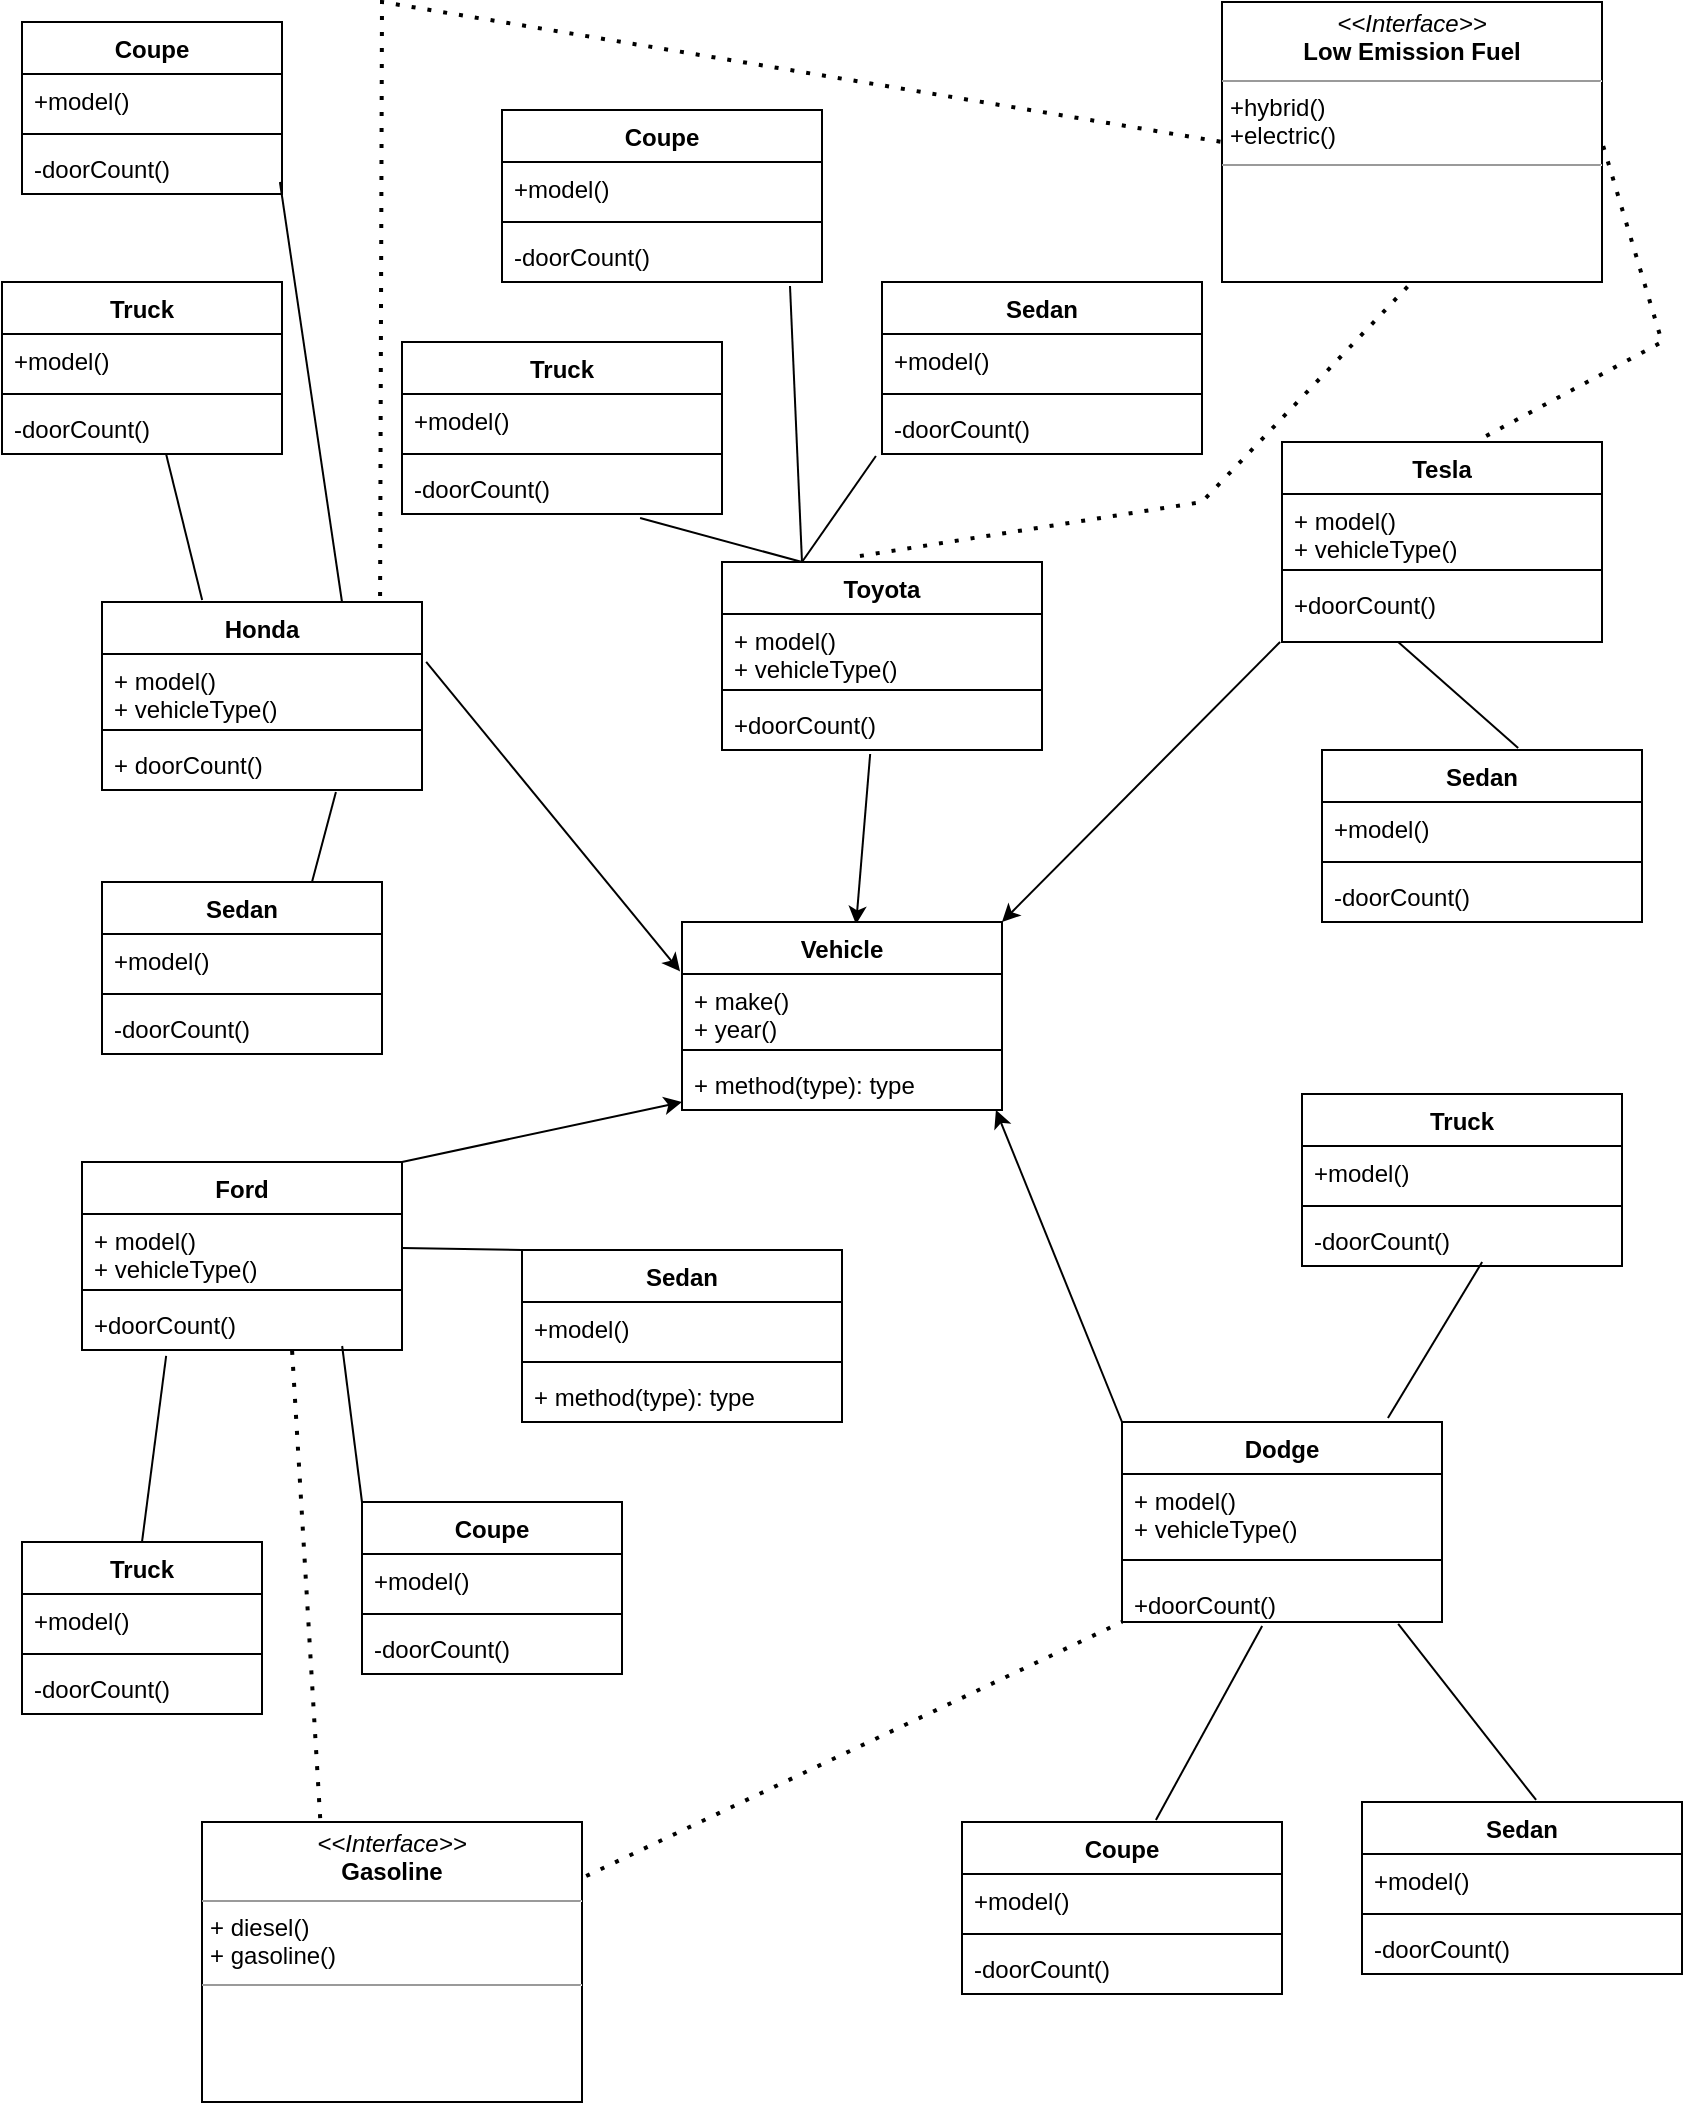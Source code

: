 <mxfile version="21.5.2">
  <diagram name="Page-1" id="aYb7wwE6xax8FoPDSQ0R">
    <mxGraphModel dx="954" dy="647" grid="1" gridSize="10" guides="1" tooltips="1" connect="1" arrows="1" fold="1" page="1" pageScale="1" pageWidth="850" pageHeight="1100" math="0" shadow="0">
      <root>
        <mxCell id="0" />
        <mxCell id="1" parent="0" />
        <mxCell id="sxw_OFa6wer7StP_Gr9c-26" value="" style="endArrow=classic;html=1;rounded=0;entryX=0.544;entryY=0.012;entryDx=0;entryDy=0;entryPerimeter=0;exitX=0.463;exitY=1.077;exitDx=0;exitDy=0;exitPerimeter=0;" edge="1" parent="1" source="sxw_OFa6wer7StP_Gr9c-52" target="sxw_OFa6wer7StP_Gr9c-37">
          <mxGeometry width="50" height="50" relative="1" as="geometry">
            <mxPoint x="400" y="260" as="sourcePoint" />
            <mxPoint x="421.96" y="126" as="targetPoint" />
          </mxGeometry>
        </mxCell>
        <mxCell id="sxw_OFa6wer7StP_Gr9c-27" value="" style="endArrow=classic;html=1;rounded=0;exitX=1;exitY=0;exitDx=0;exitDy=0;entryX=0;entryY=0.846;entryDx=0;entryDy=0;entryPerimeter=0;" edge="1" parent="1" source="sxw_OFa6wer7StP_Gr9c-45" target="sxw_OFa6wer7StP_Gr9c-40">
          <mxGeometry width="50" height="50" relative="1" as="geometry">
            <mxPoint x="250" y="220" as="sourcePoint" />
            <mxPoint x="350" y="121.996" as="targetPoint" />
            <Array as="points" />
          </mxGeometry>
        </mxCell>
        <mxCell id="sxw_OFa6wer7StP_Gr9c-28" value="" style="endArrow=classic;html=1;rounded=0;exitX=1.013;exitY=0.115;exitDx=0;exitDy=0;entryX=-0.006;entryY=-0.038;entryDx=0;entryDy=0;entryPerimeter=0;exitPerimeter=0;" edge="1" parent="1" source="sxw_OFa6wer7StP_Gr9c-42" target="sxw_OFa6wer7StP_Gr9c-38">
          <mxGeometry width="50" height="50" relative="1" as="geometry">
            <mxPoint x="160" y="135" as="sourcePoint" />
            <mxPoint x="350" y="60" as="targetPoint" />
          </mxGeometry>
        </mxCell>
        <mxCell id="sxw_OFa6wer7StP_Gr9c-29" value="" style="endArrow=classic;html=1;rounded=0;entryX=1;entryY=0;entryDx=0;entryDy=0;exitX=-0.006;exitY=1;exitDx=0;exitDy=0;exitPerimeter=0;" edge="1" parent="1" source="sxw_OFa6wer7StP_Gr9c-60" target="sxw_OFa6wer7StP_Gr9c-37">
          <mxGeometry width="50" height="50" relative="1" as="geometry">
            <mxPoint x="630" y="290" as="sourcePoint" />
            <mxPoint x="490" y="121.996" as="targetPoint" />
          </mxGeometry>
        </mxCell>
        <mxCell id="sxw_OFa6wer7StP_Gr9c-30" value="" style="endArrow=classic;html=1;rounded=0;exitX=0;exitY=0;exitDx=0;exitDy=0;entryX=0.981;entryY=1;entryDx=0;entryDy=0;entryPerimeter=0;" edge="1" parent="1" source="sxw_OFa6wer7StP_Gr9c-53" target="sxw_OFa6wer7StP_Gr9c-40">
          <mxGeometry width="50" height="50" relative="1" as="geometry">
            <mxPoint x="668.04" y="109.998" as="sourcePoint" />
            <mxPoint x="470" y="420" as="targetPoint" />
          </mxGeometry>
        </mxCell>
        <mxCell id="sxw_OFa6wer7StP_Gr9c-37" value="Vehicle" style="swimlane;fontStyle=1;align=center;verticalAlign=top;childLayout=stackLayout;horizontal=1;startSize=26;horizontalStack=0;resizeParent=1;resizeParentMax=0;resizeLast=0;collapsible=1;marginBottom=0;whiteSpace=wrap;html=1;" vertex="1" parent="1">
          <mxGeometry x="340" y="480" width="160" height="94" as="geometry" />
        </mxCell>
        <mxCell id="sxw_OFa6wer7StP_Gr9c-38" value="+ make()&lt;br&gt;+ year()" style="text;strokeColor=none;fillColor=none;align=left;verticalAlign=top;spacingLeft=4;spacingRight=4;overflow=hidden;rotatable=0;points=[[0,0.5],[1,0.5]];portConstraint=eastwest;whiteSpace=wrap;html=1;" vertex="1" parent="sxw_OFa6wer7StP_Gr9c-37">
          <mxGeometry y="26" width="160" height="34" as="geometry" />
        </mxCell>
        <mxCell id="sxw_OFa6wer7StP_Gr9c-39" value="" style="line;strokeWidth=1;fillColor=none;align=left;verticalAlign=middle;spacingTop=-1;spacingLeft=3;spacingRight=3;rotatable=0;labelPosition=right;points=[];portConstraint=eastwest;strokeColor=inherit;" vertex="1" parent="sxw_OFa6wer7StP_Gr9c-37">
          <mxGeometry y="60" width="160" height="8" as="geometry" />
        </mxCell>
        <mxCell id="sxw_OFa6wer7StP_Gr9c-40" value="+ method(type): type" style="text;strokeColor=none;fillColor=none;align=left;verticalAlign=top;spacingLeft=4;spacingRight=4;overflow=hidden;rotatable=0;points=[[0,0.5],[1,0.5]];portConstraint=eastwest;whiteSpace=wrap;html=1;" vertex="1" parent="sxw_OFa6wer7StP_Gr9c-37">
          <mxGeometry y="68" width="160" height="26" as="geometry" />
        </mxCell>
        <mxCell id="sxw_OFa6wer7StP_Gr9c-41" value="Honda" style="swimlane;fontStyle=1;align=center;verticalAlign=top;childLayout=stackLayout;horizontal=1;startSize=26;horizontalStack=0;resizeParent=1;resizeParentMax=0;resizeLast=0;collapsible=1;marginBottom=0;whiteSpace=wrap;html=1;" vertex="1" parent="1">
          <mxGeometry x="50" y="320" width="160" height="94" as="geometry" />
        </mxCell>
        <mxCell id="sxw_OFa6wer7StP_Gr9c-42" value="+ model()&lt;br&gt;+ vehicleType()" style="text;strokeColor=none;fillColor=none;align=left;verticalAlign=top;spacingLeft=4;spacingRight=4;overflow=hidden;rotatable=0;points=[[0,0.5],[1,0.5]];portConstraint=eastwest;whiteSpace=wrap;html=1;" vertex="1" parent="sxw_OFa6wer7StP_Gr9c-41">
          <mxGeometry y="26" width="160" height="34" as="geometry" />
        </mxCell>
        <mxCell id="sxw_OFa6wer7StP_Gr9c-43" value="" style="line;strokeWidth=1;fillColor=none;align=left;verticalAlign=middle;spacingTop=-1;spacingLeft=3;spacingRight=3;rotatable=0;labelPosition=right;points=[];portConstraint=eastwest;strokeColor=inherit;" vertex="1" parent="sxw_OFa6wer7StP_Gr9c-41">
          <mxGeometry y="60" width="160" height="8" as="geometry" />
        </mxCell>
        <mxCell id="sxw_OFa6wer7StP_Gr9c-44" value="+ doorCount()" style="text;strokeColor=none;fillColor=none;align=left;verticalAlign=top;spacingLeft=4;spacingRight=4;overflow=hidden;rotatable=0;points=[[0,0.5],[1,0.5]];portConstraint=eastwest;whiteSpace=wrap;html=1;" vertex="1" parent="sxw_OFa6wer7StP_Gr9c-41">
          <mxGeometry y="68" width="160" height="26" as="geometry" />
        </mxCell>
        <mxCell id="sxw_OFa6wer7StP_Gr9c-45" value="Ford" style="swimlane;fontStyle=1;align=center;verticalAlign=top;childLayout=stackLayout;horizontal=1;startSize=26;horizontalStack=0;resizeParent=1;resizeParentMax=0;resizeLast=0;collapsible=1;marginBottom=0;whiteSpace=wrap;html=1;" vertex="1" parent="1">
          <mxGeometry x="40" y="600" width="160" height="94" as="geometry" />
        </mxCell>
        <mxCell id="sxw_OFa6wer7StP_Gr9c-46" value="+ model()&lt;br&gt;+ vehicleType()" style="text;strokeColor=none;fillColor=none;align=left;verticalAlign=top;spacingLeft=4;spacingRight=4;overflow=hidden;rotatable=0;points=[[0,0.5],[1,0.5]];portConstraint=eastwest;whiteSpace=wrap;html=1;" vertex="1" parent="sxw_OFa6wer7StP_Gr9c-45">
          <mxGeometry y="26" width="160" height="34" as="geometry" />
        </mxCell>
        <mxCell id="sxw_OFa6wer7StP_Gr9c-47" value="" style="line;strokeWidth=1;fillColor=none;align=left;verticalAlign=middle;spacingTop=-1;spacingLeft=3;spacingRight=3;rotatable=0;labelPosition=right;points=[];portConstraint=eastwest;strokeColor=inherit;" vertex="1" parent="sxw_OFa6wer7StP_Gr9c-45">
          <mxGeometry y="60" width="160" height="8" as="geometry" />
        </mxCell>
        <mxCell id="sxw_OFa6wer7StP_Gr9c-48" value="+doorCount()" style="text;strokeColor=none;fillColor=none;align=left;verticalAlign=top;spacingLeft=4;spacingRight=4;overflow=hidden;rotatable=0;points=[[0,0.5],[1,0.5]];portConstraint=eastwest;whiteSpace=wrap;html=1;" vertex="1" parent="sxw_OFa6wer7StP_Gr9c-45">
          <mxGeometry y="68" width="160" height="26" as="geometry" />
        </mxCell>
        <mxCell id="sxw_OFa6wer7StP_Gr9c-49" value="Toyota" style="swimlane;fontStyle=1;align=center;verticalAlign=top;childLayout=stackLayout;horizontal=1;startSize=26;horizontalStack=0;resizeParent=1;resizeParentMax=0;resizeLast=0;collapsible=1;marginBottom=0;whiteSpace=wrap;html=1;" vertex="1" parent="1">
          <mxGeometry x="360" y="300" width="160" height="94" as="geometry" />
        </mxCell>
        <mxCell id="sxw_OFa6wer7StP_Gr9c-50" value="+ model()&lt;br&gt;+ vehicleType()" style="text;strokeColor=none;fillColor=none;align=left;verticalAlign=top;spacingLeft=4;spacingRight=4;overflow=hidden;rotatable=0;points=[[0,0.5],[1,0.5]];portConstraint=eastwest;whiteSpace=wrap;html=1;" vertex="1" parent="sxw_OFa6wer7StP_Gr9c-49">
          <mxGeometry y="26" width="160" height="34" as="geometry" />
        </mxCell>
        <mxCell id="sxw_OFa6wer7StP_Gr9c-51" value="" style="line;strokeWidth=1;fillColor=none;align=left;verticalAlign=middle;spacingTop=-1;spacingLeft=3;spacingRight=3;rotatable=0;labelPosition=right;points=[];portConstraint=eastwest;strokeColor=inherit;" vertex="1" parent="sxw_OFa6wer7StP_Gr9c-49">
          <mxGeometry y="60" width="160" height="8" as="geometry" />
        </mxCell>
        <mxCell id="sxw_OFa6wer7StP_Gr9c-52" value="+doorCount()" style="text;strokeColor=none;fillColor=none;align=left;verticalAlign=top;spacingLeft=4;spacingRight=4;overflow=hidden;rotatable=0;points=[[0,0.5],[1,0.5]];portConstraint=eastwest;whiteSpace=wrap;html=1;" vertex="1" parent="sxw_OFa6wer7StP_Gr9c-49">
          <mxGeometry y="68" width="160" height="26" as="geometry" />
        </mxCell>
        <mxCell id="sxw_OFa6wer7StP_Gr9c-53" value="Dodge" style="swimlane;fontStyle=1;align=center;verticalAlign=top;childLayout=stackLayout;horizontal=1;startSize=26;horizontalStack=0;resizeParent=1;resizeParentMax=0;resizeLast=0;collapsible=1;marginBottom=0;whiteSpace=wrap;html=1;" vertex="1" parent="1">
          <mxGeometry x="560" y="730" width="160" height="100" as="geometry" />
        </mxCell>
        <mxCell id="sxw_OFa6wer7StP_Gr9c-54" value="+ model()&lt;br&gt;+ vehicleType()" style="text;strokeColor=none;fillColor=none;align=left;verticalAlign=top;spacingLeft=4;spacingRight=4;overflow=hidden;rotatable=0;points=[[0,0.5],[1,0.5]];portConstraint=eastwest;whiteSpace=wrap;html=1;" vertex="1" parent="sxw_OFa6wer7StP_Gr9c-53">
          <mxGeometry y="26" width="160" height="34" as="geometry" />
        </mxCell>
        <mxCell id="sxw_OFa6wer7StP_Gr9c-55" value="" style="line;strokeWidth=1;fillColor=none;align=left;verticalAlign=middle;spacingTop=-1;spacingLeft=3;spacingRight=3;rotatable=0;labelPosition=right;points=[];portConstraint=eastwest;strokeColor=inherit;" vertex="1" parent="sxw_OFa6wer7StP_Gr9c-53">
          <mxGeometry y="60" width="160" height="18" as="geometry" />
        </mxCell>
        <mxCell id="sxw_OFa6wer7StP_Gr9c-56" value="+doorCount()" style="text;strokeColor=none;fillColor=none;align=left;verticalAlign=top;spacingLeft=4;spacingRight=4;overflow=hidden;rotatable=0;points=[[0,0.5],[1,0.5]];portConstraint=eastwest;whiteSpace=wrap;html=1;" vertex="1" parent="sxw_OFa6wer7StP_Gr9c-53">
          <mxGeometry y="78" width="160" height="22" as="geometry" />
        </mxCell>
        <mxCell id="sxw_OFa6wer7StP_Gr9c-57" value="Tesla" style="swimlane;fontStyle=1;align=center;verticalAlign=top;childLayout=stackLayout;horizontal=1;startSize=26;horizontalStack=0;resizeParent=1;resizeParentMax=0;resizeLast=0;collapsible=1;marginBottom=0;whiteSpace=wrap;html=1;" vertex="1" parent="1">
          <mxGeometry x="640" y="240" width="160" height="100" as="geometry" />
        </mxCell>
        <mxCell id="sxw_OFa6wer7StP_Gr9c-58" value="+ model()&lt;br&gt;+ vehicleType()" style="text;strokeColor=none;fillColor=none;align=left;verticalAlign=top;spacingLeft=4;spacingRight=4;overflow=hidden;rotatable=0;points=[[0,0.5],[1,0.5]];portConstraint=eastwest;whiteSpace=wrap;html=1;" vertex="1" parent="sxw_OFa6wer7StP_Gr9c-57">
          <mxGeometry y="26" width="160" height="34" as="geometry" />
        </mxCell>
        <mxCell id="sxw_OFa6wer7StP_Gr9c-59" value="" style="line;strokeWidth=1;fillColor=none;align=left;verticalAlign=middle;spacingTop=-1;spacingLeft=3;spacingRight=3;rotatable=0;labelPosition=right;points=[];portConstraint=eastwest;strokeColor=inherit;" vertex="1" parent="sxw_OFa6wer7StP_Gr9c-57">
          <mxGeometry y="60" width="160" height="8" as="geometry" />
        </mxCell>
        <mxCell id="sxw_OFa6wer7StP_Gr9c-60" value="+doorCount()" style="text;strokeColor=none;fillColor=none;align=left;verticalAlign=top;spacingLeft=4;spacingRight=4;overflow=hidden;rotatable=0;points=[[0,0.5],[1,0.5]];portConstraint=eastwest;whiteSpace=wrap;html=1;" vertex="1" parent="sxw_OFa6wer7StP_Gr9c-57">
          <mxGeometry y="68" width="160" height="32" as="geometry" />
        </mxCell>
        <mxCell id="sxw_OFa6wer7StP_Gr9c-80" value="Truck" style="swimlane;fontStyle=1;align=center;verticalAlign=top;childLayout=stackLayout;horizontal=1;startSize=26;horizontalStack=0;resizeParent=1;resizeParentMax=0;resizeLast=0;collapsible=1;marginBottom=0;whiteSpace=wrap;html=1;" vertex="1" parent="1">
          <mxGeometry x="10" y="790" width="120" height="86" as="geometry" />
        </mxCell>
        <mxCell id="sxw_OFa6wer7StP_Gr9c-81" value="+model()" style="text;strokeColor=none;fillColor=none;align=left;verticalAlign=top;spacingLeft=4;spacingRight=4;overflow=hidden;rotatable=0;points=[[0,0.5],[1,0.5]];portConstraint=eastwest;whiteSpace=wrap;html=1;" vertex="1" parent="sxw_OFa6wer7StP_Gr9c-80">
          <mxGeometry y="26" width="120" height="26" as="geometry" />
        </mxCell>
        <mxCell id="sxw_OFa6wer7StP_Gr9c-82" value="" style="line;strokeWidth=1;fillColor=none;align=left;verticalAlign=middle;spacingTop=-1;spacingLeft=3;spacingRight=3;rotatable=0;labelPosition=right;points=[];portConstraint=eastwest;strokeColor=inherit;" vertex="1" parent="sxw_OFa6wer7StP_Gr9c-80">
          <mxGeometry y="52" width="120" height="8" as="geometry" />
        </mxCell>
        <mxCell id="sxw_OFa6wer7StP_Gr9c-83" value="-doorCount()" style="text;strokeColor=none;fillColor=none;align=left;verticalAlign=top;spacingLeft=4;spacingRight=4;overflow=hidden;rotatable=0;points=[[0,0.5],[1,0.5]];portConstraint=eastwest;whiteSpace=wrap;html=1;" vertex="1" parent="sxw_OFa6wer7StP_Gr9c-80">
          <mxGeometry y="60" width="120" height="26" as="geometry" />
        </mxCell>
        <mxCell id="sxw_OFa6wer7StP_Gr9c-84" value="Coupe" style="swimlane;fontStyle=1;align=center;verticalAlign=top;childLayout=stackLayout;horizontal=1;startSize=26;horizontalStack=0;resizeParent=1;resizeParentMax=0;resizeLast=0;collapsible=1;marginBottom=0;whiteSpace=wrap;html=1;" vertex="1" parent="1">
          <mxGeometry x="180" y="770" width="130" height="86" as="geometry" />
        </mxCell>
        <mxCell id="sxw_OFa6wer7StP_Gr9c-85" value="+model()" style="text;strokeColor=none;fillColor=none;align=left;verticalAlign=top;spacingLeft=4;spacingRight=4;overflow=hidden;rotatable=0;points=[[0,0.5],[1,0.5]];portConstraint=eastwest;whiteSpace=wrap;html=1;" vertex="1" parent="sxw_OFa6wer7StP_Gr9c-84">
          <mxGeometry y="26" width="130" height="26" as="geometry" />
        </mxCell>
        <mxCell id="sxw_OFa6wer7StP_Gr9c-86" value="" style="line;strokeWidth=1;fillColor=none;align=left;verticalAlign=middle;spacingTop=-1;spacingLeft=3;spacingRight=3;rotatable=0;labelPosition=right;points=[];portConstraint=eastwest;strokeColor=inherit;" vertex="1" parent="sxw_OFa6wer7StP_Gr9c-84">
          <mxGeometry y="52" width="130" height="8" as="geometry" />
        </mxCell>
        <mxCell id="sxw_OFa6wer7StP_Gr9c-87" value="-doorCount()" style="text;strokeColor=none;fillColor=none;align=left;verticalAlign=top;spacingLeft=4;spacingRight=4;overflow=hidden;rotatable=0;points=[[0,0.5],[1,0.5]];portConstraint=eastwest;whiteSpace=wrap;html=1;" vertex="1" parent="sxw_OFa6wer7StP_Gr9c-84">
          <mxGeometry y="60" width="130" height="26" as="geometry" />
        </mxCell>
        <mxCell id="sxw_OFa6wer7StP_Gr9c-88" value="Sedan" style="swimlane;fontStyle=1;align=center;verticalAlign=top;childLayout=stackLayout;horizontal=1;startSize=26;horizontalStack=0;resizeParent=1;resizeParentMax=0;resizeLast=0;collapsible=1;marginBottom=0;whiteSpace=wrap;html=1;" vertex="1" parent="1">
          <mxGeometry x="260" y="644" width="160" height="86" as="geometry" />
        </mxCell>
        <mxCell id="sxw_OFa6wer7StP_Gr9c-89" value="+model()" style="text;strokeColor=none;fillColor=none;align=left;verticalAlign=top;spacingLeft=4;spacingRight=4;overflow=hidden;rotatable=0;points=[[0,0.5],[1,0.5]];portConstraint=eastwest;whiteSpace=wrap;html=1;" vertex="1" parent="sxw_OFa6wer7StP_Gr9c-88">
          <mxGeometry y="26" width="160" height="26" as="geometry" />
        </mxCell>
        <mxCell id="sxw_OFa6wer7StP_Gr9c-90" value="" style="line;strokeWidth=1;fillColor=none;align=left;verticalAlign=middle;spacingTop=-1;spacingLeft=3;spacingRight=3;rotatable=0;labelPosition=right;points=[];portConstraint=eastwest;strokeColor=inherit;" vertex="1" parent="sxw_OFa6wer7StP_Gr9c-88">
          <mxGeometry y="52" width="160" height="8" as="geometry" />
        </mxCell>
        <mxCell id="sxw_OFa6wer7StP_Gr9c-91" value="+ method(type): type" style="text;strokeColor=none;fillColor=none;align=left;verticalAlign=top;spacingLeft=4;spacingRight=4;overflow=hidden;rotatable=0;points=[[0,0.5],[1,0.5]];portConstraint=eastwest;whiteSpace=wrap;html=1;" vertex="1" parent="sxw_OFa6wer7StP_Gr9c-88">
          <mxGeometry y="60" width="160" height="26" as="geometry" />
        </mxCell>
        <mxCell id="sxw_OFa6wer7StP_Gr9c-92" value="" style="endArrow=none;html=1;rounded=0;exitX=0;exitY=0;exitDx=0;exitDy=0;entryX=1;entryY=0.5;entryDx=0;entryDy=0;" edge="1" parent="1" source="sxw_OFa6wer7StP_Gr9c-88" target="sxw_OFa6wer7StP_Gr9c-46">
          <mxGeometry width="50" height="50" relative="1" as="geometry">
            <mxPoint x="400" y="620" as="sourcePoint" />
            <mxPoint x="450" y="570" as="targetPoint" />
          </mxGeometry>
        </mxCell>
        <mxCell id="sxw_OFa6wer7StP_Gr9c-93" value="" style="endArrow=none;html=1;rounded=0;exitX=0;exitY=0;exitDx=0;exitDy=0;entryX=0.813;entryY=0.923;entryDx=0;entryDy=0;entryPerimeter=0;" edge="1" parent="1" source="sxw_OFa6wer7StP_Gr9c-84" target="sxw_OFa6wer7StP_Gr9c-48">
          <mxGeometry width="50" height="50" relative="1" as="geometry">
            <mxPoint x="400" y="620" as="sourcePoint" />
            <mxPoint x="450" y="570" as="targetPoint" />
          </mxGeometry>
        </mxCell>
        <mxCell id="sxw_OFa6wer7StP_Gr9c-94" value="" style="endArrow=none;html=1;rounded=0;exitX=0.5;exitY=0;exitDx=0;exitDy=0;entryX=0.263;entryY=1.115;entryDx=0;entryDy=0;entryPerimeter=0;" edge="1" parent="1" source="sxw_OFa6wer7StP_Gr9c-80" target="sxw_OFa6wer7StP_Gr9c-48">
          <mxGeometry width="50" height="50" relative="1" as="geometry">
            <mxPoint x="400" y="620" as="sourcePoint" />
            <mxPoint x="450" y="570" as="targetPoint" />
          </mxGeometry>
        </mxCell>
        <mxCell id="sxw_OFa6wer7StP_Gr9c-95" value="Truck" style="swimlane;fontStyle=1;align=center;verticalAlign=top;childLayout=stackLayout;horizontal=1;startSize=26;horizontalStack=0;resizeParent=1;resizeParentMax=0;resizeLast=0;collapsible=1;marginBottom=0;whiteSpace=wrap;html=1;" vertex="1" parent="1">
          <mxGeometry x="650" y="566" width="160" height="86" as="geometry" />
        </mxCell>
        <mxCell id="sxw_OFa6wer7StP_Gr9c-96" value="+model()" style="text;strokeColor=none;fillColor=none;align=left;verticalAlign=top;spacingLeft=4;spacingRight=4;overflow=hidden;rotatable=0;points=[[0,0.5],[1,0.5]];portConstraint=eastwest;whiteSpace=wrap;html=1;" vertex="1" parent="sxw_OFa6wer7StP_Gr9c-95">
          <mxGeometry y="26" width="160" height="26" as="geometry" />
        </mxCell>
        <mxCell id="sxw_OFa6wer7StP_Gr9c-97" value="" style="line;strokeWidth=1;fillColor=none;align=left;verticalAlign=middle;spacingTop=-1;spacingLeft=3;spacingRight=3;rotatable=0;labelPosition=right;points=[];portConstraint=eastwest;strokeColor=inherit;" vertex="1" parent="sxw_OFa6wer7StP_Gr9c-95">
          <mxGeometry y="52" width="160" height="8" as="geometry" />
        </mxCell>
        <mxCell id="sxw_OFa6wer7StP_Gr9c-98" value="-doorCount()" style="text;strokeColor=none;fillColor=none;align=left;verticalAlign=top;spacingLeft=4;spacingRight=4;overflow=hidden;rotatable=0;points=[[0,0.5],[1,0.5]];portConstraint=eastwest;whiteSpace=wrap;html=1;" vertex="1" parent="sxw_OFa6wer7StP_Gr9c-95">
          <mxGeometry y="60" width="160" height="26" as="geometry" />
        </mxCell>
        <mxCell id="sxw_OFa6wer7StP_Gr9c-99" value="Coupe" style="swimlane;fontStyle=1;align=center;verticalAlign=top;childLayout=stackLayout;horizontal=1;startSize=26;horizontalStack=0;resizeParent=1;resizeParentMax=0;resizeLast=0;collapsible=1;marginBottom=0;whiteSpace=wrap;html=1;" vertex="1" parent="1">
          <mxGeometry x="480" y="930" width="160" height="86" as="geometry" />
        </mxCell>
        <mxCell id="sxw_OFa6wer7StP_Gr9c-100" value="+model()" style="text;strokeColor=none;fillColor=none;align=left;verticalAlign=top;spacingLeft=4;spacingRight=4;overflow=hidden;rotatable=0;points=[[0,0.5],[1,0.5]];portConstraint=eastwest;whiteSpace=wrap;html=1;" vertex="1" parent="sxw_OFa6wer7StP_Gr9c-99">
          <mxGeometry y="26" width="160" height="26" as="geometry" />
        </mxCell>
        <mxCell id="sxw_OFa6wer7StP_Gr9c-101" value="" style="line;strokeWidth=1;fillColor=none;align=left;verticalAlign=middle;spacingTop=-1;spacingLeft=3;spacingRight=3;rotatable=0;labelPosition=right;points=[];portConstraint=eastwest;strokeColor=inherit;" vertex="1" parent="sxw_OFa6wer7StP_Gr9c-99">
          <mxGeometry y="52" width="160" height="8" as="geometry" />
        </mxCell>
        <mxCell id="sxw_OFa6wer7StP_Gr9c-102" value="-doorCount()" style="text;strokeColor=none;fillColor=none;align=left;verticalAlign=top;spacingLeft=4;spacingRight=4;overflow=hidden;rotatable=0;points=[[0,0.5],[1,0.5]];portConstraint=eastwest;whiteSpace=wrap;html=1;" vertex="1" parent="sxw_OFa6wer7StP_Gr9c-99">
          <mxGeometry y="60" width="160" height="26" as="geometry" />
        </mxCell>
        <mxCell id="sxw_OFa6wer7StP_Gr9c-103" value="Sedan" style="swimlane;fontStyle=1;align=center;verticalAlign=top;childLayout=stackLayout;horizontal=1;startSize=26;horizontalStack=0;resizeParent=1;resizeParentMax=0;resizeLast=0;collapsible=1;marginBottom=0;whiteSpace=wrap;html=1;" vertex="1" parent="1">
          <mxGeometry x="680" y="920" width="160" height="86" as="geometry" />
        </mxCell>
        <mxCell id="sxw_OFa6wer7StP_Gr9c-104" value="+model()" style="text;strokeColor=none;fillColor=none;align=left;verticalAlign=top;spacingLeft=4;spacingRight=4;overflow=hidden;rotatable=0;points=[[0,0.5],[1,0.5]];portConstraint=eastwest;whiteSpace=wrap;html=1;" vertex="1" parent="sxw_OFa6wer7StP_Gr9c-103">
          <mxGeometry y="26" width="160" height="26" as="geometry" />
        </mxCell>
        <mxCell id="sxw_OFa6wer7StP_Gr9c-105" value="" style="line;strokeWidth=1;fillColor=none;align=left;verticalAlign=middle;spacingTop=-1;spacingLeft=3;spacingRight=3;rotatable=0;labelPosition=right;points=[];portConstraint=eastwest;strokeColor=inherit;" vertex="1" parent="sxw_OFa6wer7StP_Gr9c-103">
          <mxGeometry y="52" width="160" height="8" as="geometry" />
        </mxCell>
        <mxCell id="sxw_OFa6wer7StP_Gr9c-106" value="-doorCount()" style="text;strokeColor=none;fillColor=none;align=left;verticalAlign=top;spacingLeft=4;spacingRight=4;overflow=hidden;rotatable=0;points=[[0,0.5],[1,0.5]];portConstraint=eastwest;whiteSpace=wrap;html=1;" vertex="1" parent="sxw_OFa6wer7StP_Gr9c-103">
          <mxGeometry y="60" width="160" height="26" as="geometry" />
        </mxCell>
        <mxCell id="sxw_OFa6wer7StP_Gr9c-107" value="Sedan" style="swimlane;fontStyle=1;align=center;verticalAlign=top;childLayout=stackLayout;horizontal=1;startSize=26;horizontalStack=0;resizeParent=1;resizeParentMax=0;resizeLast=0;collapsible=1;marginBottom=0;whiteSpace=wrap;html=1;" vertex="1" parent="1">
          <mxGeometry x="660" y="394" width="160" height="86" as="geometry" />
        </mxCell>
        <mxCell id="sxw_OFa6wer7StP_Gr9c-108" value="+model()" style="text;strokeColor=none;fillColor=none;align=left;verticalAlign=top;spacingLeft=4;spacingRight=4;overflow=hidden;rotatable=0;points=[[0,0.5],[1,0.5]];portConstraint=eastwest;whiteSpace=wrap;html=1;" vertex="1" parent="sxw_OFa6wer7StP_Gr9c-107">
          <mxGeometry y="26" width="160" height="26" as="geometry" />
        </mxCell>
        <mxCell id="sxw_OFa6wer7StP_Gr9c-109" value="" style="line;strokeWidth=1;fillColor=none;align=left;verticalAlign=middle;spacingTop=-1;spacingLeft=3;spacingRight=3;rotatable=0;labelPosition=right;points=[];portConstraint=eastwest;strokeColor=inherit;" vertex="1" parent="sxw_OFa6wer7StP_Gr9c-107">
          <mxGeometry y="52" width="160" height="8" as="geometry" />
        </mxCell>
        <mxCell id="sxw_OFa6wer7StP_Gr9c-110" value="-doorCount()" style="text;strokeColor=none;fillColor=none;align=left;verticalAlign=top;spacingLeft=4;spacingRight=4;overflow=hidden;rotatable=0;points=[[0,0.5],[1,0.5]];portConstraint=eastwest;whiteSpace=wrap;html=1;" vertex="1" parent="sxw_OFa6wer7StP_Gr9c-107">
          <mxGeometry y="60" width="160" height="26" as="geometry" />
        </mxCell>
        <mxCell id="sxw_OFa6wer7StP_Gr9c-119" value="Sedan" style="swimlane;fontStyle=1;align=center;verticalAlign=top;childLayout=stackLayout;horizontal=1;startSize=26;horizontalStack=0;resizeParent=1;resizeParentMax=0;resizeLast=0;collapsible=1;marginBottom=0;whiteSpace=wrap;html=1;" vertex="1" parent="1">
          <mxGeometry x="440" y="160" width="160" height="86" as="geometry" />
        </mxCell>
        <mxCell id="sxw_OFa6wer7StP_Gr9c-120" value="+model()" style="text;strokeColor=none;fillColor=none;align=left;verticalAlign=top;spacingLeft=4;spacingRight=4;overflow=hidden;rotatable=0;points=[[0,0.5],[1,0.5]];portConstraint=eastwest;whiteSpace=wrap;html=1;" vertex="1" parent="sxw_OFa6wer7StP_Gr9c-119">
          <mxGeometry y="26" width="160" height="26" as="geometry" />
        </mxCell>
        <mxCell id="sxw_OFa6wer7StP_Gr9c-121" value="" style="line;strokeWidth=1;fillColor=none;align=left;verticalAlign=middle;spacingTop=-1;spacingLeft=3;spacingRight=3;rotatable=0;labelPosition=right;points=[];portConstraint=eastwest;strokeColor=inherit;" vertex="1" parent="sxw_OFa6wer7StP_Gr9c-119">
          <mxGeometry y="52" width="160" height="8" as="geometry" />
        </mxCell>
        <mxCell id="sxw_OFa6wer7StP_Gr9c-122" value="-doorCount()" style="text;strokeColor=none;fillColor=none;align=left;verticalAlign=top;spacingLeft=4;spacingRight=4;overflow=hidden;rotatable=0;points=[[0,0.5],[1,0.5]];portConstraint=eastwest;whiteSpace=wrap;html=1;" vertex="1" parent="sxw_OFa6wer7StP_Gr9c-119">
          <mxGeometry y="60" width="160" height="26" as="geometry" />
        </mxCell>
        <mxCell id="sxw_OFa6wer7StP_Gr9c-123" value="Truck" style="swimlane;fontStyle=1;align=center;verticalAlign=top;childLayout=stackLayout;horizontal=1;startSize=26;horizontalStack=0;resizeParent=1;resizeParentMax=0;resizeLast=0;collapsible=1;marginBottom=0;whiteSpace=wrap;html=1;" vertex="1" parent="1">
          <mxGeometry x="200" y="190" width="160" height="86" as="geometry" />
        </mxCell>
        <mxCell id="sxw_OFa6wer7StP_Gr9c-124" value="+model()" style="text;strokeColor=none;fillColor=none;align=left;verticalAlign=top;spacingLeft=4;spacingRight=4;overflow=hidden;rotatable=0;points=[[0,0.5],[1,0.5]];portConstraint=eastwest;whiteSpace=wrap;html=1;" vertex="1" parent="sxw_OFa6wer7StP_Gr9c-123">
          <mxGeometry y="26" width="160" height="26" as="geometry" />
        </mxCell>
        <mxCell id="sxw_OFa6wer7StP_Gr9c-125" value="" style="line;strokeWidth=1;fillColor=none;align=left;verticalAlign=middle;spacingTop=-1;spacingLeft=3;spacingRight=3;rotatable=0;labelPosition=right;points=[];portConstraint=eastwest;strokeColor=inherit;" vertex="1" parent="sxw_OFa6wer7StP_Gr9c-123">
          <mxGeometry y="52" width="160" height="8" as="geometry" />
        </mxCell>
        <mxCell id="sxw_OFa6wer7StP_Gr9c-126" value="-doorCount()" style="text;strokeColor=none;fillColor=none;align=left;verticalAlign=top;spacingLeft=4;spacingRight=4;overflow=hidden;rotatable=0;points=[[0,0.5],[1,0.5]];portConstraint=eastwest;whiteSpace=wrap;html=1;" vertex="1" parent="sxw_OFa6wer7StP_Gr9c-123">
          <mxGeometry y="60" width="160" height="26" as="geometry" />
        </mxCell>
        <mxCell id="sxw_OFa6wer7StP_Gr9c-127" value="Truck" style="swimlane;fontStyle=1;align=center;verticalAlign=top;childLayout=stackLayout;horizontal=1;startSize=26;horizontalStack=0;resizeParent=1;resizeParentMax=0;resizeLast=0;collapsible=1;marginBottom=0;whiteSpace=wrap;html=1;" vertex="1" parent="1">
          <mxGeometry y="160" width="140" height="86" as="geometry" />
        </mxCell>
        <mxCell id="sxw_OFa6wer7StP_Gr9c-128" value="+model()" style="text;strokeColor=none;fillColor=none;align=left;verticalAlign=top;spacingLeft=4;spacingRight=4;overflow=hidden;rotatable=0;points=[[0,0.5],[1,0.5]];portConstraint=eastwest;whiteSpace=wrap;html=1;" vertex="1" parent="sxw_OFa6wer7StP_Gr9c-127">
          <mxGeometry y="26" width="140" height="26" as="geometry" />
        </mxCell>
        <mxCell id="sxw_OFa6wer7StP_Gr9c-129" value="" style="line;strokeWidth=1;fillColor=none;align=left;verticalAlign=middle;spacingTop=-1;spacingLeft=3;spacingRight=3;rotatable=0;labelPosition=right;points=[];portConstraint=eastwest;strokeColor=inherit;" vertex="1" parent="sxw_OFa6wer7StP_Gr9c-127">
          <mxGeometry y="52" width="140" height="8" as="geometry" />
        </mxCell>
        <mxCell id="sxw_OFa6wer7StP_Gr9c-130" value="-doorCount()" style="text;strokeColor=none;fillColor=none;align=left;verticalAlign=top;spacingLeft=4;spacingRight=4;overflow=hidden;rotatable=0;points=[[0,0.5],[1,0.5]];portConstraint=eastwest;whiteSpace=wrap;html=1;" vertex="1" parent="sxw_OFa6wer7StP_Gr9c-127">
          <mxGeometry y="60" width="140" height="26" as="geometry" />
        </mxCell>
        <mxCell id="sxw_OFa6wer7StP_Gr9c-131" value="Sedan" style="swimlane;fontStyle=1;align=center;verticalAlign=top;childLayout=stackLayout;horizontal=1;startSize=26;horizontalStack=0;resizeParent=1;resizeParentMax=0;resizeLast=0;collapsible=1;marginBottom=0;whiteSpace=wrap;html=1;" vertex="1" parent="1">
          <mxGeometry x="50" y="460" width="140" height="86" as="geometry" />
        </mxCell>
        <mxCell id="sxw_OFa6wer7StP_Gr9c-132" value="+model()" style="text;strokeColor=none;fillColor=none;align=left;verticalAlign=top;spacingLeft=4;spacingRight=4;overflow=hidden;rotatable=0;points=[[0,0.5],[1,0.5]];portConstraint=eastwest;whiteSpace=wrap;html=1;" vertex="1" parent="sxw_OFa6wer7StP_Gr9c-131">
          <mxGeometry y="26" width="140" height="26" as="geometry" />
        </mxCell>
        <mxCell id="sxw_OFa6wer7StP_Gr9c-133" value="" style="line;strokeWidth=1;fillColor=none;align=left;verticalAlign=middle;spacingTop=-1;spacingLeft=3;spacingRight=3;rotatable=0;labelPosition=right;points=[];portConstraint=eastwest;strokeColor=inherit;" vertex="1" parent="sxw_OFa6wer7StP_Gr9c-131">
          <mxGeometry y="52" width="140" height="8" as="geometry" />
        </mxCell>
        <mxCell id="sxw_OFa6wer7StP_Gr9c-134" value="-doorCount()" style="text;strokeColor=none;fillColor=none;align=left;verticalAlign=top;spacingLeft=4;spacingRight=4;overflow=hidden;rotatable=0;points=[[0,0.5],[1,0.5]];portConstraint=eastwest;whiteSpace=wrap;html=1;" vertex="1" parent="sxw_OFa6wer7StP_Gr9c-131">
          <mxGeometry y="60" width="140" height="26" as="geometry" />
        </mxCell>
        <mxCell id="sxw_OFa6wer7StP_Gr9c-135" value="" style="endArrow=none;html=1;rounded=0;exitX=0.613;exitY=-0.012;exitDx=0;exitDy=0;exitPerimeter=0;entryX=0.363;entryY=1;entryDx=0;entryDy=0;entryPerimeter=0;" edge="1" parent="1" source="sxw_OFa6wer7StP_Gr9c-107" target="sxw_OFa6wer7StP_Gr9c-60">
          <mxGeometry width="50" height="50" relative="1" as="geometry">
            <mxPoint x="400" y="270" as="sourcePoint" />
            <mxPoint x="450" y="220" as="targetPoint" />
          </mxGeometry>
        </mxCell>
        <mxCell id="sxw_OFa6wer7StP_Gr9c-136" value="&lt;p style=&quot;margin:0px;margin-top:4px;text-align:center;&quot;&gt;&lt;i&gt;&amp;lt;&amp;lt;Interface&amp;gt;&amp;gt;&lt;/i&gt;&lt;br&gt;&lt;b&gt;Low&amp;nbsp;Emission Fuel&lt;/b&gt;&lt;/p&gt;&lt;hr size=&quot;1&quot;&gt;&lt;p style=&quot;margin:0px;margin-left:4px;&quot;&gt;+hybrid()&lt;/p&gt;&lt;p style=&quot;margin:0px;margin-left:4px;&quot;&gt;+electric()&lt;/p&gt;&lt;hr size=&quot;1&quot;&gt;&lt;p style=&quot;margin:0px;margin-left:4px;&quot;&gt;&lt;br&gt;&lt;/p&gt;" style="verticalAlign=top;align=left;overflow=fill;fontSize=12;fontFamily=Helvetica;html=1;whiteSpace=wrap;" vertex="1" parent="1">
          <mxGeometry x="610" y="20" width="190" height="140" as="geometry" />
        </mxCell>
        <mxCell id="sxw_OFa6wer7StP_Gr9c-138" value="" style="endArrow=none;dashed=1;html=1;dashPattern=1 3;strokeWidth=2;rounded=0;entryX=0.5;entryY=1;entryDx=0;entryDy=0;exitX=0.431;exitY=-0.032;exitDx=0;exitDy=0;exitPerimeter=0;" edge="1" parent="1" source="sxw_OFa6wer7StP_Gr9c-49" target="sxw_OFa6wer7StP_Gr9c-136">
          <mxGeometry width="50" height="50" relative="1" as="geometry">
            <mxPoint x="400" y="210" as="sourcePoint" />
            <mxPoint x="450" y="160" as="targetPoint" />
            <Array as="points">
              <mxPoint x="600" y="270" />
            </Array>
          </mxGeometry>
        </mxCell>
        <mxCell id="sxw_OFa6wer7StP_Gr9c-139" value="" style="endArrow=none;dashed=1;html=1;dashPattern=1 3;strokeWidth=2;rounded=0;entryX=1;entryY=0.5;entryDx=0;entryDy=0;exitX=0.638;exitY=-0.03;exitDx=0;exitDy=0;exitPerimeter=0;" edge="1" parent="1" source="sxw_OFa6wer7StP_Gr9c-57" target="sxw_OFa6wer7StP_Gr9c-136">
          <mxGeometry width="50" height="50" relative="1" as="geometry">
            <mxPoint x="400" y="210" as="sourcePoint" />
            <mxPoint x="450" y="160" as="targetPoint" />
            <Array as="points">
              <mxPoint x="830" y="190" />
            </Array>
          </mxGeometry>
        </mxCell>
        <mxCell id="sxw_OFa6wer7StP_Gr9c-140" value="" style="endArrow=none;dashed=1;html=1;dashPattern=1 3;strokeWidth=2;rounded=0;entryX=0;entryY=0.5;entryDx=0;entryDy=0;exitX=0.869;exitY=-0.032;exitDx=0;exitDy=0;exitPerimeter=0;" edge="1" parent="1" source="sxw_OFa6wer7StP_Gr9c-41" target="sxw_OFa6wer7StP_Gr9c-136">
          <mxGeometry width="50" height="50" relative="1" as="geometry">
            <mxPoint x="400" y="210" as="sourcePoint" />
            <mxPoint x="450" y="160" as="targetPoint" />
            <Array as="points">
              <mxPoint x="190" y="20" />
            </Array>
          </mxGeometry>
        </mxCell>
        <mxCell id="sxw_OFa6wer7StP_Gr9c-141" value="" style="endArrow=none;html=1;rounded=0;exitX=0.25;exitY=0;exitDx=0;exitDy=0;entryX=0.744;entryY=1.077;entryDx=0;entryDy=0;entryPerimeter=0;" edge="1" parent="1" source="sxw_OFa6wer7StP_Gr9c-49" target="sxw_OFa6wer7StP_Gr9c-126">
          <mxGeometry width="50" height="50" relative="1" as="geometry">
            <mxPoint x="400" y="210" as="sourcePoint" />
            <mxPoint x="450" y="160" as="targetPoint" />
          </mxGeometry>
        </mxCell>
        <mxCell id="sxw_OFa6wer7StP_Gr9c-143" value="Coupe" style="swimlane;fontStyle=1;align=center;verticalAlign=top;childLayout=stackLayout;horizontal=1;startSize=26;horizontalStack=0;resizeParent=1;resizeParentMax=0;resizeLast=0;collapsible=1;marginBottom=0;whiteSpace=wrap;html=1;" vertex="1" parent="1">
          <mxGeometry x="10" y="30" width="130" height="86" as="geometry" />
        </mxCell>
        <mxCell id="sxw_OFa6wer7StP_Gr9c-144" value="+model()" style="text;strokeColor=none;fillColor=none;align=left;verticalAlign=top;spacingLeft=4;spacingRight=4;overflow=hidden;rotatable=0;points=[[0,0.5],[1,0.5]];portConstraint=eastwest;whiteSpace=wrap;html=1;" vertex="1" parent="sxw_OFa6wer7StP_Gr9c-143">
          <mxGeometry y="26" width="130" height="26" as="geometry" />
        </mxCell>
        <mxCell id="sxw_OFa6wer7StP_Gr9c-145" value="" style="line;strokeWidth=1;fillColor=none;align=left;verticalAlign=middle;spacingTop=-1;spacingLeft=3;spacingRight=3;rotatable=0;labelPosition=right;points=[];portConstraint=eastwest;strokeColor=inherit;" vertex="1" parent="sxw_OFa6wer7StP_Gr9c-143">
          <mxGeometry y="52" width="130" height="8" as="geometry" />
        </mxCell>
        <mxCell id="sxw_OFa6wer7StP_Gr9c-146" value="-doorCount()" style="text;strokeColor=none;fillColor=none;align=left;verticalAlign=top;spacingLeft=4;spacingRight=4;overflow=hidden;rotatable=0;points=[[0,0.5],[1,0.5]];portConstraint=eastwest;whiteSpace=wrap;html=1;" vertex="1" parent="sxw_OFa6wer7StP_Gr9c-143">
          <mxGeometry y="60" width="130" height="26" as="geometry" />
        </mxCell>
        <mxCell id="sxw_OFa6wer7StP_Gr9c-147" value="" style="endArrow=none;html=1;rounded=0;exitX=0.25;exitY=0;exitDx=0;exitDy=0;entryX=-0.019;entryY=1.038;entryDx=0;entryDy=0;entryPerimeter=0;" edge="1" parent="1" source="sxw_OFa6wer7StP_Gr9c-49" target="sxw_OFa6wer7StP_Gr9c-122">
          <mxGeometry width="50" height="50" relative="1" as="geometry">
            <mxPoint x="400" y="270" as="sourcePoint" />
            <mxPoint x="450" y="220" as="targetPoint" />
          </mxGeometry>
        </mxCell>
        <mxCell id="sxw_OFa6wer7StP_Gr9c-148" value="Coupe" style="swimlane;fontStyle=1;align=center;verticalAlign=top;childLayout=stackLayout;horizontal=1;startSize=26;horizontalStack=0;resizeParent=1;resizeParentMax=0;resizeLast=0;collapsible=1;marginBottom=0;whiteSpace=wrap;html=1;" vertex="1" parent="1">
          <mxGeometry x="250" y="74" width="160" height="86" as="geometry" />
        </mxCell>
        <mxCell id="sxw_OFa6wer7StP_Gr9c-149" value="+model()" style="text;strokeColor=none;fillColor=none;align=left;verticalAlign=top;spacingLeft=4;spacingRight=4;overflow=hidden;rotatable=0;points=[[0,0.5],[1,0.5]];portConstraint=eastwest;whiteSpace=wrap;html=1;" vertex="1" parent="sxw_OFa6wer7StP_Gr9c-148">
          <mxGeometry y="26" width="160" height="26" as="geometry" />
        </mxCell>
        <mxCell id="sxw_OFa6wer7StP_Gr9c-150" value="" style="line;strokeWidth=1;fillColor=none;align=left;verticalAlign=middle;spacingTop=-1;spacingLeft=3;spacingRight=3;rotatable=0;labelPosition=right;points=[];portConstraint=eastwest;strokeColor=inherit;" vertex="1" parent="sxw_OFa6wer7StP_Gr9c-148">
          <mxGeometry y="52" width="160" height="8" as="geometry" />
        </mxCell>
        <mxCell id="sxw_OFa6wer7StP_Gr9c-151" value="-doorCount()" style="text;strokeColor=none;fillColor=none;align=left;verticalAlign=top;spacingLeft=4;spacingRight=4;overflow=hidden;rotatable=0;points=[[0,0.5],[1,0.5]];portConstraint=eastwest;whiteSpace=wrap;html=1;" vertex="1" parent="sxw_OFa6wer7StP_Gr9c-148">
          <mxGeometry y="60" width="160" height="26" as="geometry" />
        </mxCell>
        <mxCell id="sxw_OFa6wer7StP_Gr9c-153" value="" style="endArrow=none;html=1;rounded=0;entryX=0.9;entryY=1.077;entryDx=0;entryDy=0;entryPerimeter=0;" edge="1" parent="1" target="sxw_OFa6wer7StP_Gr9c-151">
          <mxGeometry width="50" height="50" relative="1" as="geometry">
            <mxPoint x="400" y="300" as="sourcePoint" />
            <mxPoint x="450" y="220" as="targetPoint" />
          </mxGeometry>
        </mxCell>
        <mxCell id="sxw_OFa6wer7StP_Gr9c-154" value="" style="endArrow=none;html=1;rounded=0;exitX=0.75;exitY=0;exitDx=0;exitDy=0;entryX=0.992;entryY=0.769;entryDx=0;entryDy=0;entryPerimeter=0;" edge="1" parent="1" source="sxw_OFa6wer7StP_Gr9c-41" target="sxw_OFa6wer7StP_Gr9c-146">
          <mxGeometry width="50" height="50" relative="1" as="geometry">
            <mxPoint x="400" y="270" as="sourcePoint" />
            <mxPoint x="450" y="220" as="targetPoint" />
          </mxGeometry>
        </mxCell>
        <mxCell id="sxw_OFa6wer7StP_Gr9c-155" value="" style="endArrow=none;html=1;rounded=0;exitX=0.313;exitY=-0.011;exitDx=0;exitDy=0;exitPerimeter=0;entryX=0.586;entryY=1;entryDx=0;entryDy=0;entryPerimeter=0;" edge="1" parent="1" source="sxw_OFa6wer7StP_Gr9c-41" target="sxw_OFa6wer7StP_Gr9c-130">
          <mxGeometry width="50" height="50" relative="1" as="geometry">
            <mxPoint x="400" y="270" as="sourcePoint" />
            <mxPoint x="450" y="220" as="targetPoint" />
          </mxGeometry>
        </mxCell>
        <mxCell id="sxw_OFa6wer7StP_Gr9c-156" value="" style="endArrow=none;html=1;rounded=0;exitX=0.731;exitY=1.038;exitDx=0;exitDy=0;exitPerimeter=0;entryX=0.75;entryY=0;entryDx=0;entryDy=0;" edge="1" parent="1" source="sxw_OFa6wer7StP_Gr9c-44" target="sxw_OFa6wer7StP_Gr9c-131">
          <mxGeometry width="50" height="50" relative="1" as="geometry">
            <mxPoint x="400" y="480" as="sourcePoint" />
            <mxPoint x="450" y="430" as="targetPoint" />
          </mxGeometry>
        </mxCell>
        <mxCell id="sxw_OFa6wer7StP_Gr9c-157" value="" style="endArrow=none;html=1;rounded=0;exitX=0.606;exitY=-0.012;exitDx=0;exitDy=0;exitPerimeter=0;entryX=0.438;entryY=1.091;entryDx=0;entryDy=0;entryPerimeter=0;" edge="1" parent="1" source="sxw_OFa6wer7StP_Gr9c-99" target="sxw_OFa6wer7StP_Gr9c-56">
          <mxGeometry width="50" height="50" relative="1" as="geometry">
            <mxPoint x="400" y="830" as="sourcePoint" />
            <mxPoint x="450" y="780" as="targetPoint" />
          </mxGeometry>
        </mxCell>
        <mxCell id="sxw_OFa6wer7StP_Gr9c-158" value="" style="endArrow=none;html=1;rounded=0;exitX=0.544;exitY=-0.012;exitDx=0;exitDy=0;exitPerimeter=0;entryX=0.863;entryY=1.045;entryDx=0;entryDy=0;entryPerimeter=0;" edge="1" parent="1" source="sxw_OFa6wer7StP_Gr9c-103" target="sxw_OFa6wer7StP_Gr9c-56">
          <mxGeometry width="50" height="50" relative="1" as="geometry">
            <mxPoint x="400" y="830" as="sourcePoint" />
            <mxPoint x="450" y="780" as="targetPoint" />
          </mxGeometry>
        </mxCell>
        <mxCell id="sxw_OFa6wer7StP_Gr9c-159" value="" style="endArrow=none;html=1;rounded=0;entryX=0.831;entryY=-0.02;entryDx=0;entryDy=0;entryPerimeter=0;exitX=0.563;exitY=0.923;exitDx=0;exitDy=0;exitPerimeter=0;" edge="1" parent="1" source="sxw_OFa6wer7StP_Gr9c-98" target="sxw_OFa6wer7StP_Gr9c-53">
          <mxGeometry width="50" height="50" relative="1" as="geometry">
            <mxPoint x="400" y="830" as="sourcePoint" />
            <mxPoint x="450" y="780" as="targetPoint" />
          </mxGeometry>
        </mxCell>
        <mxCell id="sxw_OFa6wer7StP_Gr9c-160" value="&lt;p style=&quot;margin:0px;margin-top:4px;text-align:center;&quot;&gt;&lt;i&gt;&amp;lt;&amp;lt;Interface&amp;gt;&amp;gt;&lt;/i&gt;&lt;br&gt;&lt;b&gt;Gasoline&lt;/b&gt;&lt;/p&gt;&lt;hr size=&quot;1&quot;&gt;&lt;p style=&quot;margin:0px;margin-left:4px;&quot;&gt;+ diesel()&lt;br&gt;+ gasoline()&lt;/p&gt;&lt;hr size=&quot;1&quot;&gt;&lt;p style=&quot;margin:0px;margin-left:4px;&quot;&gt;&lt;br&gt;&lt;/p&gt;" style="verticalAlign=top;align=left;overflow=fill;fontSize=12;fontFamily=Helvetica;html=1;whiteSpace=wrap;" vertex="1" parent="1">
          <mxGeometry x="100" y="930" width="190" height="140" as="geometry" />
        </mxCell>
        <mxCell id="sxw_OFa6wer7StP_Gr9c-161" value="" style="endArrow=none;dashed=1;html=1;dashPattern=1 3;strokeWidth=2;rounded=0;exitX=1.011;exitY=0.193;exitDx=0;exitDy=0;exitPerimeter=0;entryX=0;entryY=1;entryDx=0;entryDy=0;entryPerimeter=0;" edge="1" parent="1" source="sxw_OFa6wer7StP_Gr9c-160" target="sxw_OFa6wer7StP_Gr9c-56">
          <mxGeometry width="50" height="50" relative="1" as="geometry">
            <mxPoint x="400" y="830" as="sourcePoint" />
            <mxPoint x="450" y="780" as="targetPoint" />
          </mxGeometry>
        </mxCell>
        <mxCell id="sxw_OFa6wer7StP_Gr9c-162" value="" style="endArrow=none;dashed=1;html=1;dashPattern=1 3;strokeWidth=2;rounded=0;exitX=0.311;exitY=-0.014;exitDx=0;exitDy=0;exitPerimeter=0;entryX=0.656;entryY=0.962;entryDx=0;entryDy=0;entryPerimeter=0;" edge="1" parent="1" source="sxw_OFa6wer7StP_Gr9c-160" target="sxw_OFa6wer7StP_Gr9c-48">
          <mxGeometry width="50" height="50" relative="1" as="geometry">
            <mxPoint x="400" y="830" as="sourcePoint" />
            <mxPoint x="450" y="780" as="targetPoint" />
          </mxGeometry>
        </mxCell>
      </root>
    </mxGraphModel>
  </diagram>
</mxfile>
